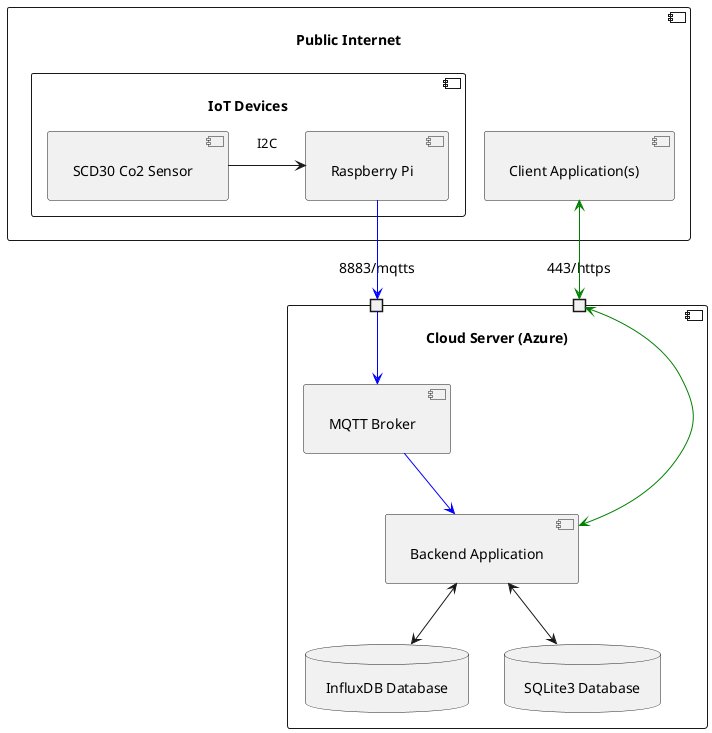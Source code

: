 @startuml "architecture"

skinparam padding 10

component "Cloud Server (Azure)" {
  component "Backend Application"
  database "InfluxDB Database"
  database "SQLite3 Database"
  component "MQTT Broker"
'  component "OpenVPN Server"
'  portIn vpn
  portIn "8883/mqtts"
  portIn "443/https"
}

component "Public Internet" {
  component "Client Application(s)"
'  component "Dev Machine"
  component "IoT Devices" {
    component "Raspberry Pi"
    component "SCD30 Co2 Sensor"
  }
}

[SCD30 Co2 Sensor] -> [Raspberry Pi] : I2C
[Raspberry Pi] -[#blue]-> [8883/mqtts]
[8883/mqtts] -[#blue]-> [MQTT Broker]
[MQTT Broker] --[#blue]> [Backend Application]
[Backend Application] <--> [InfluxDB Database]
[Backend Application] <--> [SQLite3 Database]
[Client Application(s)] <-[#green]-> [443/https]
[443/https] <-[#green]-> [Backend Application]

/'
[Raspberry Pi] <-[#red]-> [vpn] : vpn
[Backend Application] <-[#red]-> [OpenVPN Server] : vpn
[MQTT Broker] <-[#red]-> [OpenVPN Server] : vpn
[Dev Machine] <-[#red]-> [vpn] : vpn
[vpn] <-[#red]-> [OpenVPN Server] : vpn
'/

@enduml
